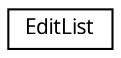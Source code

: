 digraph G
{
  edge [fontname="FreeSans.ttf",fontsize="10",labelfontname="FreeSans.ttf",labelfontsize="10"];
  node [fontname="FreeSans.ttf",fontsize="10",shape=record];
  rankdir=LR;
  Node1 [label="EditList",height=0.2,width=0.4,color="black", fillcolor="white", style="filled",URL="$class_edit_list.html"];
}
